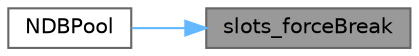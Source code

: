 digraph "slots_forceBreak"
{
 // LATEX_PDF_SIZE
  bgcolor="transparent";
  edge [fontname=Helvetica,fontsize=10,labelfontname=Helvetica,labelfontsize=10];
  node [fontname=Helvetica,fontsize=10,shape=box,height=0.2,width=0.4];
  rankdir="RL";
  Node1 [id="Node000001",label="slots_forceBreak",height=0.2,width=0.4,color="gray40", fillcolor="grey60", style="filled", fontcolor="black",tooltip="slots_forceBreak 强制断开连接"];
  Node1 -> Node2 [id="edge1_Node000001_Node000002",dir="back",color="steelblue1",style="solid",tooltip=" "];
  Node2 [id="Node000002",label="NDBPool",height=0.2,width=0.4,color="grey40", fillcolor="white", style="filled",URL="$class_n_d_b_pool.html#acdc98546e5f15502f11e609efb63d9fa",tooltip="NDBPool 构造函数"];
}
